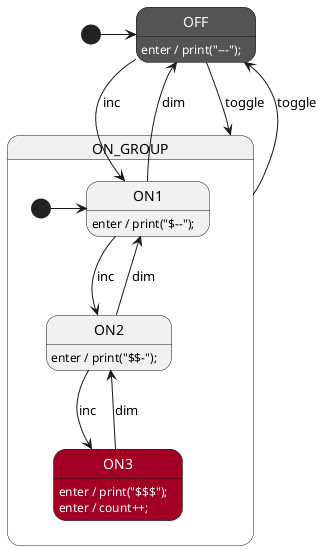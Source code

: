 @startuml {{smName}}

/'
  This diagram is just a sample to show what the syntax can look like.
  
  We don't yet generate fully working examples for every supported language.
  This starting template is language agnostic.
'/

' ///////////////////////////// STYLES /////////////////////////////
' Define some colors for the states. Totally optional.
skinparam state {
    ' red style:
    BackgroundColor<<red>> a20025
    FontColor<<red>> white
    ' dark style:
    BackgroundColor<<dark>> 545454
    FontColor<<dark>> white
}

' //////////////////////// STATE ORGANIZATION ///////////////////////
' Note: StateSmith treats state names and events as case insensitive.
' More info: https://github.com/StateSmith/StateSmith/wiki/PlantUML

[*] -> OFF <<dark>>

state ON_GROUP {
    [*] -> ON1
    state ON1
    state ON2
    state ON3 <<red>>
}


' ///////////////////////// STATE HANDLERS /////////////////////////
' Syntax https://github.com/StateSmith/StateSmith/wiki/Behaviors

'OFF
OFF: enter / print("---");
OFF --> ON1 : inc
OFF --> ON_GROUP: toggle

'ON_GROUP
ON_GROUP --> OFF: toggle

'ON1
ON1: enter / print("$--");
ON1 --> ON2 : inc
ON1 --> OFF : dim

'ON2
ON2: enter / print("$$-");
ON2 --> ON3 : inc
ON2 --> ON1 : dim

'ON3
ON3: enter / print("$$$");
ON3: enter / count++;
ON3 --> ON2 : dim



' //////////////////////// StateSmith config ////////////////////////
' The below special comment block sets the StateSmith configuration.
' More info: https://github.com/StateSmith/StateSmith/issues/335
' Feel free to remove or modify it as needed.

/'! $CONFIG : toml
{{configToml}}
'/

@enduml
